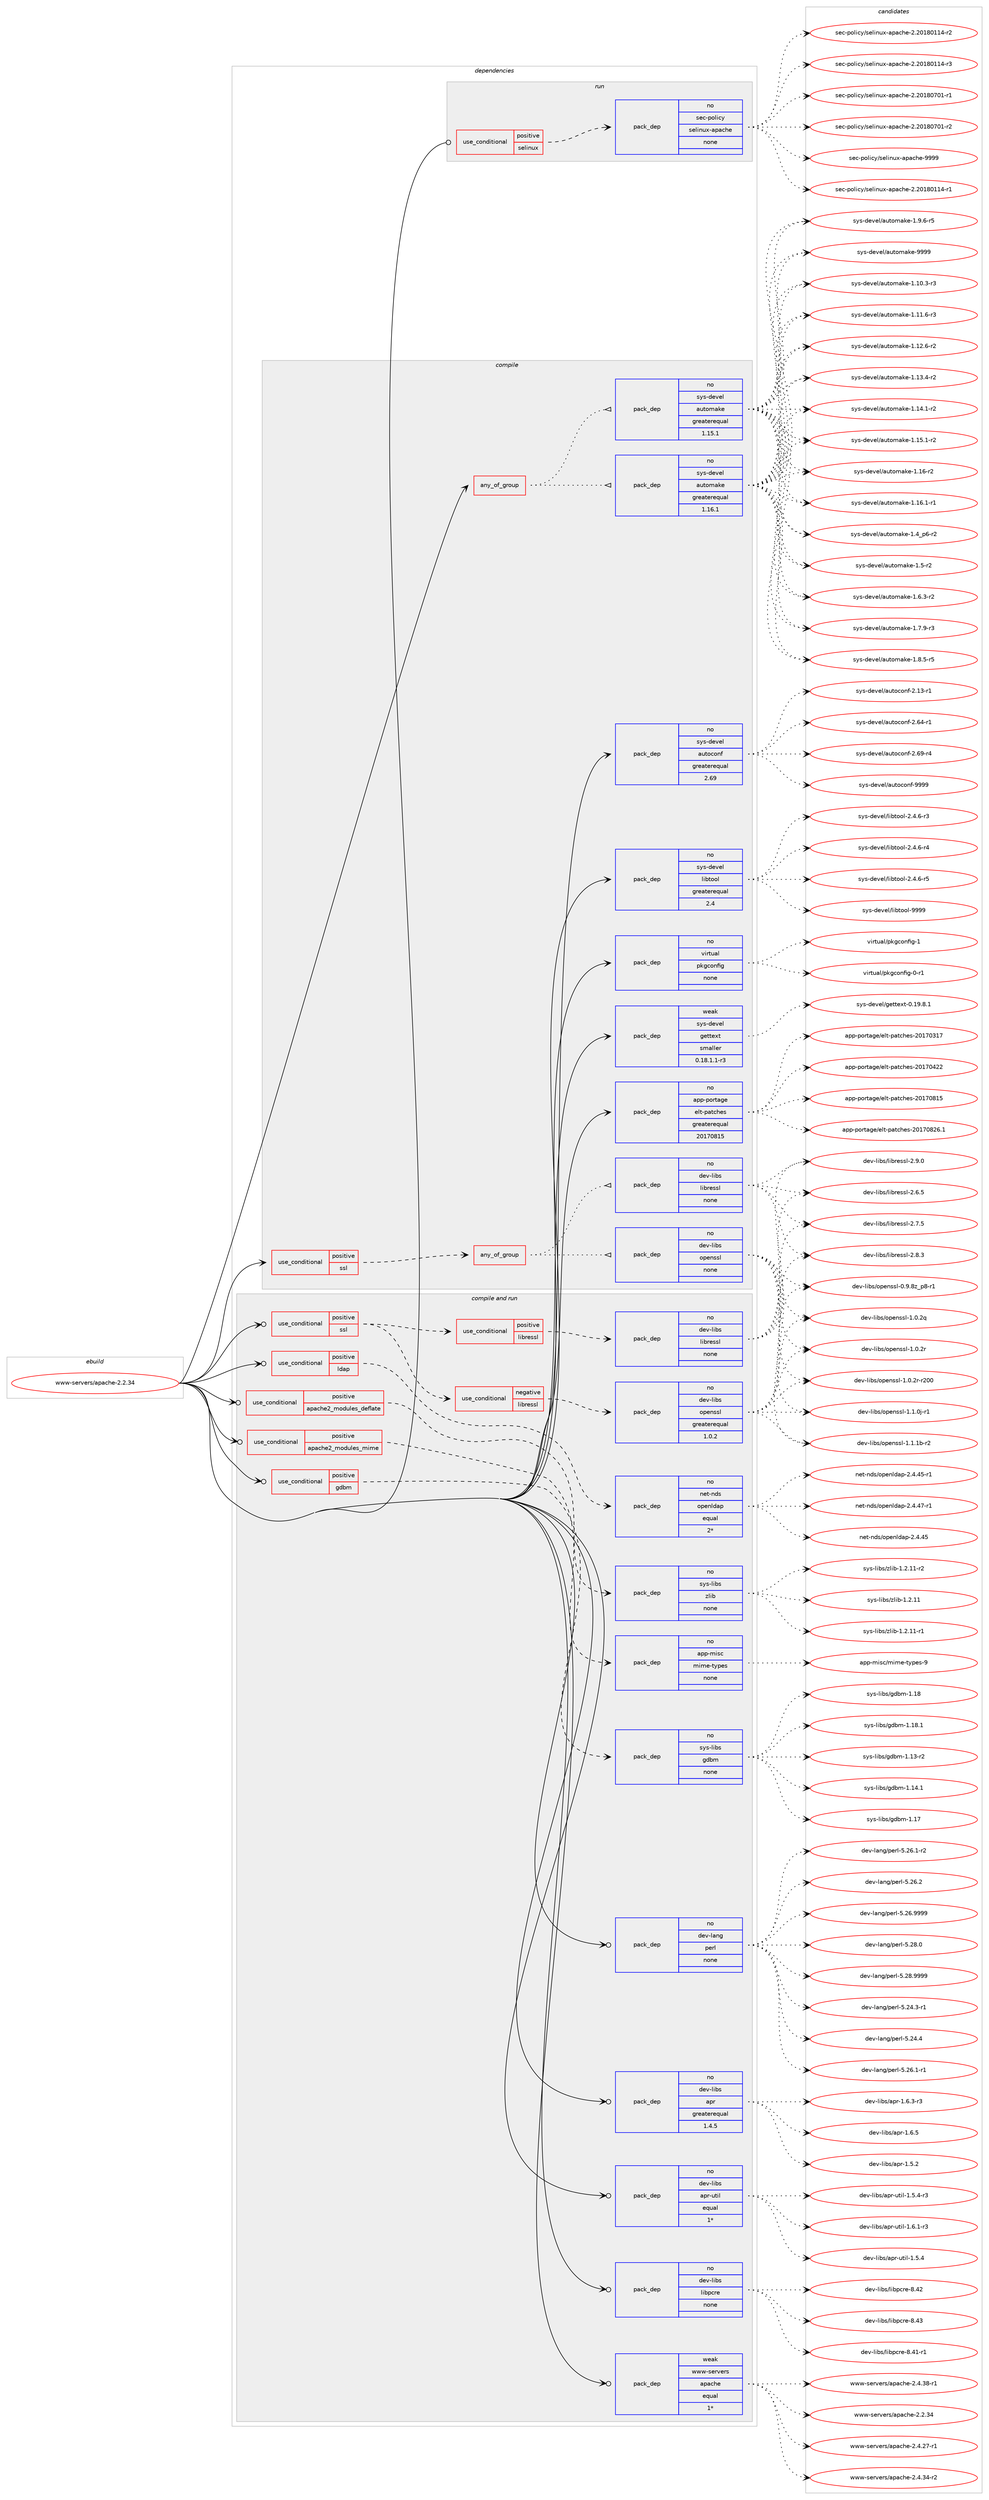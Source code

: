digraph prolog {

# *************
# Graph options
# *************

newrank=true;
concentrate=true;
compound=true;
graph [rankdir=LR,fontname=Helvetica,fontsize=10,ranksep=1.5];#, ranksep=2.5, nodesep=0.2];
edge  [arrowhead=vee];
node  [fontname=Helvetica,fontsize=10];

# **********
# The ebuild
# **********

subgraph cluster_leftcol {
color=gray;
rank=same;
label=<<i>ebuild</i>>;
id [label="www-servers/apache-2.2.34", color=red, width=4, href="../www-servers/apache-2.2.34.svg"];
}

# ****************
# The dependencies
# ****************

subgraph cluster_midcol {
color=gray;
label=<<i>dependencies</i>>;
subgraph cluster_compile {
fillcolor="#eeeeee";
style=filled;
label=<<i>compile</i>>;
subgraph any28285 {
dependency1750942 [label=<<TABLE BORDER="0" CELLBORDER="1" CELLSPACING="0" CELLPADDING="4"><TR><TD CELLPADDING="10">any_of_group</TD></TR></TABLE>>, shape=none, color=red];subgraph pack1257251 {
dependency1750943 [label=<<TABLE BORDER="0" CELLBORDER="1" CELLSPACING="0" CELLPADDING="4" WIDTH="220"><TR><TD ROWSPAN="6" CELLPADDING="30">pack_dep</TD></TR><TR><TD WIDTH="110">no</TD></TR><TR><TD>sys-devel</TD></TR><TR><TD>automake</TD></TR><TR><TD>greaterequal</TD></TR><TR><TD>1.16.1</TD></TR></TABLE>>, shape=none, color=blue];
}
dependency1750942:e -> dependency1750943:w [weight=20,style="dotted",arrowhead="oinv"];
subgraph pack1257252 {
dependency1750944 [label=<<TABLE BORDER="0" CELLBORDER="1" CELLSPACING="0" CELLPADDING="4" WIDTH="220"><TR><TD ROWSPAN="6" CELLPADDING="30">pack_dep</TD></TR><TR><TD WIDTH="110">no</TD></TR><TR><TD>sys-devel</TD></TR><TR><TD>automake</TD></TR><TR><TD>greaterequal</TD></TR><TR><TD>1.15.1</TD></TR></TABLE>>, shape=none, color=blue];
}
dependency1750942:e -> dependency1750944:w [weight=20,style="dotted",arrowhead="oinv"];
}
id:e -> dependency1750942:w [weight=20,style="solid",arrowhead="vee"];
subgraph cond464411 {
dependency1750945 [label=<<TABLE BORDER="0" CELLBORDER="1" CELLSPACING="0" CELLPADDING="4"><TR><TD ROWSPAN="3" CELLPADDING="10">use_conditional</TD></TR><TR><TD>positive</TD></TR><TR><TD>ssl</TD></TR></TABLE>>, shape=none, color=red];
subgraph any28286 {
dependency1750946 [label=<<TABLE BORDER="0" CELLBORDER="1" CELLSPACING="0" CELLPADDING="4"><TR><TD CELLPADDING="10">any_of_group</TD></TR></TABLE>>, shape=none, color=red];subgraph pack1257253 {
dependency1750947 [label=<<TABLE BORDER="0" CELLBORDER="1" CELLSPACING="0" CELLPADDING="4" WIDTH="220"><TR><TD ROWSPAN="6" CELLPADDING="30">pack_dep</TD></TR><TR><TD WIDTH="110">no</TD></TR><TR><TD>dev-libs</TD></TR><TR><TD>openssl</TD></TR><TR><TD>none</TD></TR><TR><TD></TD></TR></TABLE>>, shape=none, color=blue];
}
dependency1750946:e -> dependency1750947:w [weight=20,style="dotted",arrowhead="oinv"];
subgraph pack1257254 {
dependency1750948 [label=<<TABLE BORDER="0" CELLBORDER="1" CELLSPACING="0" CELLPADDING="4" WIDTH="220"><TR><TD ROWSPAN="6" CELLPADDING="30">pack_dep</TD></TR><TR><TD WIDTH="110">no</TD></TR><TR><TD>dev-libs</TD></TR><TR><TD>libressl</TD></TR><TR><TD>none</TD></TR><TR><TD></TD></TR></TABLE>>, shape=none, color=blue];
}
dependency1750946:e -> dependency1750948:w [weight=20,style="dotted",arrowhead="oinv"];
}
dependency1750945:e -> dependency1750946:w [weight=20,style="dashed",arrowhead="vee"];
}
id:e -> dependency1750945:w [weight=20,style="solid",arrowhead="vee"];
subgraph pack1257255 {
dependency1750949 [label=<<TABLE BORDER="0" CELLBORDER="1" CELLSPACING="0" CELLPADDING="4" WIDTH="220"><TR><TD ROWSPAN="6" CELLPADDING="30">pack_dep</TD></TR><TR><TD WIDTH="110">no</TD></TR><TR><TD>app-portage</TD></TR><TR><TD>elt-patches</TD></TR><TR><TD>greaterequal</TD></TR><TR><TD>20170815</TD></TR></TABLE>>, shape=none, color=blue];
}
id:e -> dependency1750949:w [weight=20,style="solid",arrowhead="vee"];
subgraph pack1257256 {
dependency1750950 [label=<<TABLE BORDER="0" CELLBORDER="1" CELLSPACING="0" CELLPADDING="4" WIDTH="220"><TR><TD ROWSPAN="6" CELLPADDING="30">pack_dep</TD></TR><TR><TD WIDTH="110">no</TD></TR><TR><TD>sys-devel</TD></TR><TR><TD>autoconf</TD></TR><TR><TD>greaterequal</TD></TR><TR><TD>2.69</TD></TR></TABLE>>, shape=none, color=blue];
}
id:e -> dependency1750950:w [weight=20,style="solid",arrowhead="vee"];
subgraph pack1257257 {
dependency1750951 [label=<<TABLE BORDER="0" CELLBORDER="1" CELLSPACING="0" CELLPADDING="4" WIDTH="220"><TR><TD ROWSPAN="6" CELLPADDING="30">pack_dep</TD></TR><TR><TD WIDTH="110">no</TD></TR><TR><TD>sys-devel</TD></TR><TR><TD>libtool</TD></TR><TR><TD>greaterequal</TD></TR><TR><TD>2.4</TD></TR></TABLE>>, shape=none, color=blue];
}
id:e -> dependency1750951:w [weight=20,style="solid",arrowhead="vee"];
subgraph pack1257258 {
dependency1750952 [label=<<TABLE BORDER="0" CELLBORDER="1" CELLSPACING="0" CELLPADDING="4" WIDTH="220"><TR><TD ROWSPAN="6" CELLPADDING="30">pack_dep</TD></TR><TR><TD WIDTH="110">no</TD></TR><TR><TD>virtual</TD></TR><TR><TD>pkgconfig</TD></TR><TR><TD>none</TD></TR><TR><TD></TD></TR></TABLE>>, shape=none, color=blue];
}
id:e -> dependency1750952:w [weight=20,style="solid",arrowhead="vee"];
subgraph pack1257259 {
dependency1750953 [label=<<TABLE BORDER="0" CELLBORDER="1" CELLSPACING="0" CELLPADDING="4" WIDTH="220"><TR><TD ROWSPAN="6" CELLPADDING="30">pack_dep</TD></TR><TR><TD WIDTH="110">weak</TD></TR><TR><TD>sys-devel</TD></TR><TR><TD>gettext</TD></TR><TR><TD>smaller</TD></TR><TR><TD>0.18.1.1-r3</TD></TR></TABLE>>, shape=none, color=blue];
}
id:e -> dependency1750953:w [weight=20,style="solid",arrowhead="vee"];
}
subgraph cluster_compileandrun {
fillcolor="#eeeeee";
style=filled;
label=<<i>compile and run</i>>;
subgraph cond464412 {
dependency1750954 [label=<<TABLE BORDER="0" CELLBORDER="1" CELLSPACING="0" CELLPADDING="4"><TR><TD ROWSPAN="3" CELLPADDING="10">use_conditional</TD></TR><TR><TD>positive</TD></TR><TR><TD>apache2_modules_deflate</TD></TR></TABLE>>, shape=none, color=red];
subgraph pack1257260 {
dependency1750955 [label=<<TABLE BORDER="0" CELLBORDER="1" CELLSPACING="0" CELLPADDING="4" WIDTH="220"><TR><TD ROWSPAN="6" CELLPADDING="30">pack_dep</TD></TR><TR><TD WIDTH="110">no</TD></TR><TR><TD>sys-libs</TD></TR><TR><TD>zlib</TD></TR><TR><TD>none</TD></TR><TR><TD></TD></TR></TABLE>>, shape=none, color=blue];
}
dependency1750954:e -> dependency1750955:w [weight=20,style="dashed",arrowhead="vee"];
}
id:e -> dependency1750954:w [weight=20,style="solid",arrowhead="odotvee"];
subgraph cond464413 {
dependency1750956 [label=<<TABLE BORDER="0" CELLBORDER="1" CELLSPACING="0" CELLPADDING="4"><TR><TD ROWSPAN="3" CELLPADDING="10">use_conditional</TD></TR><TR><TD>positive</TD></TR><TR><TD>apache2_modules_mime</TD></TR></TABLE>>, shape=none, color=red];
subgraph pack1257261 {
dependency1750957 [label=<<TABLE BORDER="0" CELLBORDER="1" CELLSPACING="0" CELLPADDING="4" WIDTH="220"><TR><TD ROWSPAN="6" CELLPADDING="30">pack_dep</TD></TR><TR><TD WIDTH="110">no</TD></TR><TR><TD>app-misc</TD></TR><TR><TD>mime-types</TD></TR><TR><TD>none</TD></TR><TR><TD></TD></TR></TABLE>>, shape=none, color=blue];
}
dependency1750956:e -> dependency1750957:w [weight=20,style="dashed",arrowhead="vee"];
}
id:e -> dependency1750956:w [weight=20,style="solid",arrowhead="odotvee"];
subgraph cond464414 {
dependency1750958 [label=<<TABLE BORDER="0" CELLBORDER="1" CELLSPACING="0" CELLPADDING="4"><TR><TD ROWSPAN="3" CELLPADDING="10">use_conditional</TD></TR><TR><TD>positive</TD></TR><TR><TD>gdbm</TD></TR></TABLE>>, shape=none, color=red];
subgraph pack1257262 {
dependency1750959 [label=<<TABLE BORDER="0" CELLBORDER="1" CELLSPACING="0" CELLPADDING="4" WIDTH="220"><TR><TD ROWSPAN="6" CELLPADDING="30">pack_dep</TD></TR><TR><TD WIDTH="110">no</TD></TR><TR><TD>sys-libs</TD></TR><TR><TD>gdbm</TD></TR><TR><TD>none</TD></TR><TR><TD></TD></TR></TABLE>>, shape=none, color=blue];
}
dependency1750958:e -> dependency1750959:w [weight=20,style="dashed",arrowhead="vee"];
}
id:e -> dependency1750958:w [weight=20,style="solid",arrowhead="odotvee"];
subgraph cond464415 {
dependency1750960 [label=<<TABLE BORDER="0" CELLBORDER="1" CELLSPACING="0" CELLPADDING="4"><TR><TD ROWSPAN="3" CELLPADDING="10">use_conditional</TD></TR><TR><TD>positive</TD></TR><TR><TD>ldap</TD></TR></TABLE>>, shape=none, color=red];
subgraph pack1257263 {
dependency1750961 [label=<<TABLE BORDER="0" CELLBORDER="1" CELLSPACING="0" CELLPADDING="4" WIDTH="220"><TR><TD ROWSPAN="6" CELLPADDING="30">pack_dep</TD></TR><TR><TD WIDTH="110">no</TD></TR><TR><TD>net-nds</TD></TR><TR><TD>openldap</TD></TR><TR><TD>equal</TD></TR><TR><TD>2*</TD></TR></TABLE>>, shape=none, color=blue];
}
dependency1750960:e -> dependency1750961:w [weight=20,style="dashed",arrowhead="vee"];
}
id:e -> dependency1750960:w [weight=20,style="solid",arrowhead="odotvee"];
subgraph cond464416 {
dependency1750962 [label=<<TABLE BORDER="0" CELLBORDER="1" CELLSPACING="0" CELLPADDING="4"><TR><TD ROWSPAN="3" CELLPADDING="10">use_conditional</TD></TR><TR><TD>positive</TD></TR><TR><TD>ssl</TD></TR></TABLE>>, shape=none, color=red];
subgraph cond464417 {
dependency1750963 [label=<<TABLE BORDER="0" CELLBORDER="1" CELLSPACING="0" CELLPADDING="4"><TR><TD ROWSPAN="3" CELLPADDING="10">use_conditional</TD></TR><TR><TD>negative</TD></TR><TR><TD>libressl</TD></TR></TABLE>>, shape=none, color=red];
subgraph pack1257264 {
dependency1750964 [label=<<TABLE BORDER="0" CELLBORDER="1" CELLSPACING="0" CELLPADDING="4" WIDTH="220"><TR><TD ROWSPAN="6" CELLPADDING="30">pack_dep</TD></TR><TR><TD WIDTH="110">no</TD></TR><TR><TD>dev-libs</TD></TR><TR><TD>openssl</TD></TR><TR><TD>greaterequal</TD></TR><TR><TD>1.0.2</TD></TR></TABLE>>, shape=none, color=blue];
}
dependency1750963:e -> dependency1750964:w [weight=20,style="dashed",arrowhead="vee"];
}
dependency1750962:e -> dependency1750963:w [weight=20,style="dashed",arrowhead="vee"];
subgraph cond464418 {
dependency1750965 [label=<<TABLE BORDER="0" CELLBORDER="1" CELLSPACING="0" CELLPADDING="4"><TR><TD ROWSPAN="3" CELLPADDING="10">use_conditional</TD></TR><TR><TD>positive</TD></TR><TR><TD>libressl</TD></TR></TABLE>>, shape=none, color=red];
subgraph pack1257265 {
dependency1750966 [label=<<TABLE BORDER="0" CELLBORDER="1" CELLSPACING="0" CELLPADDING="4" WIDTH="220"><TR><TD ROWSPAN="6" CELLPADDING="30">pack_dep</TD></TR><TR><TD WIDTH="110">no</TD></TR><TR><TD>dev-libs</TD></TR><TR><TD>libressl</TD></TR><TR><TD>none</TD></TR><TR><TD></TD></TR></TABLE>>, shape=none, color=blue];
}
dependency1750965:e -> dependency1750966:w [weight=20,style="dashed",arrowhead="vee"];
}
dependency1750962:e -> dependency1750965:w [weight=20,style="dashed",arrowhead="vee"];
}
id:e -> dependency1750962:w [weight=20,style="solid",arrowhead="odotvee"];
subgraph pack1257266 {
dependency1750967 [label=<<TABLE BORDER="0" CELLBORDER="1" CELLSPACING="0" CELLPADDING="4" WIDTH="220"><TR><TD ROWSPAN="6" CELLPADDING="30">pack_dep</TD></TR><TR><TD WIDTH="110">no</TD></TR><TR><TD>dev-lang</TD></TR><TR><TD>perl</TD></TR><TR><TD>none</TD></TR><TR><TD></TD></TR></TABLE>>, shape=none, color=blue];
}
id:e -> dependency1750967:w [weight=20,style="solid",arrowhead="odotvee"];
subgraph pack1257267 {
dependency1750968 [label=<<TABLE BORDER="0" CELLBORDER="1" CELLSPACING="0" CELLPADDING="4" WIDTH="220"><TR><TD ROWSPAN="6" CELLPADDING="30">pack_dep</TD></TR><TR><TD WIDTH="110">no</TD></TR><TR><TD>dev-libs</TD></TR><TR><TD>apr</TD></TR><TR><TD>greaterequal</TD></TR><TR><TD>1.4.5</TD></TR></TABLE>>, shape=none, color=blue];
}
id:e -> dependency1750968:w [weight=20,style="solid",arrowhead="odotvee"];
subgraph pack1257268 {
dependency1750969 [label=<<TABLE BORDER="0" CELLBORDER="1" CELLSPACING="0" CELLPADDING="4" WIDTH="220"><TR><TD ROWSPAN="6" CELLPADDING="30">pack_dep</TD></TR><TR><TD WIDTH="110">no</TD></TR><TR><TD>dev-libs</TD></TR><TR><TD>apr-util</TD></TR><TR><TD>equal</TD></TR><TR><TD>1*</TD></TR></TABLE>>, shape=none, color=blue];
}
id:e -> dependency1750969:w [weight=20,style="solid",arrowhead="odotvee"];
subgraph pack1257269 {
dependency1750970 [label=<<TABLE BORDER="0" CELLBORDER="1" CELLSPACING="0" CELLPADDING="4" WIDTH="220"><TR><TD ROWSPAN="6" CELLPADDING="30">pack_dep</TD></TR><TR><TD WIDTH="110">no</TD></TR><TR><TD>dev-libs</TD></TR><TR><TD>libpcre</TD></TR><TR><TD>none</TD></TR><TR><TD></TD></TR></TABLE>>, shape=none, color=blue];
}
id:e -> dependency1750970:w [weight=20,style="solid",arrowhead="odotvee"];
subgraph pack1257270 {
dependency1750971 [label=<<TABLE BORDER="0" CELLBORDER="1" CELLSPACING="0" CELLPADDING="4" WIDTH="220"><TR><TD ROWSPAN="6" CELLPADDING="30">pack_dep</TD></TR><TR><TD WIDTH="110">weak</TD></TR><TR><TD>www-servers</TD></TR><TR><TD>apache</TD></TR><TR><TD>equal</TD></TR><TR><TD>1*</TD></TR></TABLE>>, shape=none, color=blue];
}
id:e -> dependency1750971:w [weight=20,style="solid",arrowhead="odotvee"];
}
subgraph cluster_run {
fillcolor="#eeeeee";
style=filled;
label=<<i>run</i>>;
subgraph cond464419 {
dependency1750972 [label=<<TABLE BORDER="0" CELLBORDER="1" CELLSPACING="0" CELLPADDING="4"><TR><TD ROWSPAN="3" CELLPADDING="10">use_conditional</TD></TR><TR><TD>positive</TD></TR><TR><TD>selinux</TD></TR></TABLE>>, shape=none, color=red];
subgraph pack1257271 {
dependency1750973 [label=<<TABLE BORDER="0" CELLBORDER="1" CELLSPACING="0" CELLPADDING="4" WIDTH="220"><TR><TD ROWSPAN="6" CELLPADDING="30">pack_dep</TD></TR><TR><TD WIDTH="110">no</TD></TR><TR><TD>sec-policy</TD></TR><TR><TD>selinux-apache</TD></TR><TR><TD>none</TD></TR><TR><TD></TD></TR></TABLE>>, shape=none, color=blue];
}
dependency1750972:e -> dependency1750973:w [weight=20,style="dashed",arrowhead="vee"];
}
id:e -> dependency1750972:w [weight=20,style="solid",arrowhead="odot"];
}
}

# **************
# The candidates
# **************

subgraph cluster_choices {
rank=same;
color=gray;
label=<<i>candidates</i>>;

subgraph choice1257251 {
color=black;
nodesep=1;
choice11512111545100101118101108479711711611110997107101454946494846514511451 [label="sys-devel/automake-1.10.3-r3", color=red, width=4,href="../sys-devel/automake-1.10.3-r3.svg"];
choice11512111545100101118101108479711711611110997107101454946494946544511451 [label="sys-devel/automake-1.11.6-r3", color=red, width=4,href="../sys-devel/automake-1.11.6-r3.svg"];
choice11512111545100101118101108479711711611110997107101454946495046544511450 [label="sys-devel/automake-1.12.6-r2", color=red, width=4,href="../sys-devel/automake-1.12.6-r2.svg"];
choice11512111545100101118101108479711711611110997107101454946495146524511450 [label="sys-devel/automake-1.13.4-r2", color=red, width=4,href="../sys-devel/automake-1.13.4-r2.svg"];
choice11512111545100101118101108479711711611110997107101454946495246494511450 [label="sys-devel/automake-1.14.1-r2", color=red, width=4,href="../sys-devel/automake-1.14.1-r2.svg"];
choice11512111545100101118101108479711711611110997107101454946495346494511450 [label="sys-devel/automake-1.15.1-r2", color=red, width=4,href="../sys-devel/automake-1.15.1-r2.svg"];
choice1151211154510010111810110847971171161111099710710145494649544511450 [label="sys-devel/automake-1.16-r2", color=red, width=4,href="../sys-devel/automake-1.16-r2.svg"];
choice11512111545100101118101108479711711611110997107101454946495446494511449 [label="sys-devel/automake-1.16.1-r1", color=red, width=4,href="../sys-devel/automake-1.16.1-r1.svg"];
choice115121115451001011181011084797117116111109971071014549465295112544511450 [label="sys-devel/automake-1.4_p6-r2", color=red, width=4,href="../sys-devel/automake-1.4_p6-r2.svg"];
choice11512111545100101118101108479711711611110997107101454946534511450 [label="sys-devel/automake-1.5-r2", color=red, width=4,href="../sys-devel/automake-1.5-r2.svg"];
choice115121115451001011181011084797117116111109971071014549465446514511450 [label="sys-devel/automake-1.6.3-r2", color=red, width=4,href="../sys-devel/automake-1.6.3-r2.svg"];
choice115121115451001011181011084797117116111109971071014549465546574511451 [label="sys-devel/automake-1.7.9-r3", color=red, width=4,href="../sys-devel/automake-1.7.9-r3.svg"];
choice115121115451001011181011084797117116111109971071014549465646534511453 [label="sys-devel/automake-1.8.5-r5", color=red, width=4,href="../sys-devel/automake-1.8.5-r5.svg"];
choice115121115451001011181011084797117116111109971071014549465746544511453 [label="sys-devel/automake-1.9.6-r5", color=red, width=4,href="../sys-devel/automake-1.9.6-r5.svg"];
choice115121115451001011181011084797117116111109971071014557575757 [label="sys-devel/automake-9999", color=red, width=4,href="../sys-devel/automake-9999.svg"];
dependency1750943:e -> choice11512111545100101118101108479711711611110997107101454946494846514511451:w [style=dotted,weight="100"];
dependency1750943:e -> choice11512111545100101118101108479711711611110997107101454946494946544511451:w [style=dotted,weight="100"];
dependency1750943:e -> choice11512111545100101118101108479711711611110997107101454946495046544511450:w [style=dotted,weight="100"];
dependency1750943:e -> choice11512111545100101118101108479711711611110997107101454946495146524511450:w [style=dotted,weight="100"];
dependency1750943:e -> choice11512111545100101118101108479711711611110997107101454946495246494511450:w [style=dotted,weight="100"];
dependency1750943:e -> choice11512111545100101118101108479711711611110997107101454946495346494511450:w [style=dotted,weight="100"];
dependency1750943:e -> choice1151211154510010111810110847971171161111099710710145494649544511450:w [style=dotted,weight="100"];
dependency1750943:e -> choice11512111545100101118101108479711711611110997107101454946495446494511449:w [style=dotted,weight="100"];
dependency1750943:e -> choice115121115451001011181011084797117116111109971071014549465295112544511450:w [style=dotted,weight="100"];
dependency1750943:e -> choice11512111545100101118101108479711711611110997107101454946534511450:w [style=dotted,weight="100"];
dependency1750943:e -> choice115121115451001011181011084797117116111109971071014549465446514511450:w [style=dotted,weight="100"];
dependency1750943:e -> choice115121115451001011181011084797117116111109971071014549465546574511451:w [style=dotted,weight="100"];
dependency1750943:e -> choice115121115451001011181011084797117116111109971071014549465646534511453:w [style=dotted,weight="100"];
dependency1750943:e -> choice115121115451001011181011084797117116111109971071014549465746544511453:w [style=dotted,weight="100"];
dependency1750943:e -> choice115121115451001011181011084797117116111109971071014557575757:w [style=dotted,weight="100"];
}
subgraph choice1257252 {
color=black;
nodesep=1;
choice11512111545100101118101108479711711611110997107101454946494846514511451 [label="sys-devel/automake-1.10.3-r3", color=red, width=4,href="../sys-devel/automake-1.10.3-r3.svg"];
choice11512111545100101118101108479711711611110997107101454946494946544511451 [label="sys-devel/automake-1.11.6-r3", color=red, width=4,href="../sys-devel/automake-1.11.6-r3.svg"];
choice11512111545100101118101108479711711611110997107101454946495046544511450 [label="sys-devel/automake-1.12.6-r2", color=red, width=4,href="../sys-devel/automake-1.12.6-r2.svg"];
choice11512111545100101118101108479711711611110997107101454946495146524511450 [label="sys-devel/automake-1.13.4-r2", color=red, width=4,href="../sys-devel/automake-1.13.4-r2.svg"];
choice11512111545100101118101108479711711611110997107101454946495246494511450 [label="sys-devel/automake-1.14.1-r2", color=red, width=4,href="../sys-devel/automake-1.14.1-r2.svg"];
choice11512111545100101118101108479711711611110997107101454946495346494511450 [label="sys-devel/automake-1.15.1-r2", color=red, width=4,href="../sys-devel/automake-1.15.1-r2.svg"];
choice1151211154510010111810110847971171161111099710710145494649544511450 [label="sys-devel/automake-1.16-r2", color=red, width=4,href="../sys-devel/automake-1.16-r2.svg"];
choice11512111545100101118101108479711711611110997107101454946495446494511449 [label="sys-devel/automake-1.16.1-r1", color=red, width=4,href="../sys-devel/automake-1.16.1-r1.svg"];
choice115121115451001011181011084797117116111109971071014549465295112544511450 [label="sys-devel/automake-1.4_p6-r2", color=red, width=4,href="../sys-devel/automake-1.4_p6-r2.svg"];
choice11512111545100101118101108479711711611110997107101454946534511450 [label="sys-devel/automake-1.5-r2", color=red, width=4,href="../sys-devel/automake-1.5-r2.svg"];
choice115121115451001011181011084797117116111109971071014549465446514511450 [label="sys-devel/automake-1.6.3-r2", color=red, width=4,href="../sys-devel/automake-1.6.3-r2.svg"];
choice115121115451001011181011084797117116111109971071014549465546574511451 [label="sys-devel/automake-1.7.9-r3", color=red, width=4,href="../sys-devel/automake-1.7.9-r3.svg"];
choice115121115451001011181011084797117116111109971071014549465646534511453 [label="sys-devel/automake-1.8.5-r5", color=red, width=4,href="../sys-devel/automake-1.8.5-r5.svg"];
choice115121115451001011181011084797117116111109971071014549465746544511453 [label="sys-devel/automake-1.9.6-r5", color=red, width=4,href="../sys-devel/automake-1.9.6-r5.svg"];
choice115121115451001011181011084797117116111109971071014557575757 [label="sys-devel/automake-9999", color=red, width=4,href="../sys-devel/automake-9999.svg"];
dependency1750944:e -> choice11512111545100101118101108479711711611110997107101454946494846514511451:w [style=dotted,weight="100"];
dependency1750944:e -> choice11512111545100101118101108479711711611110997107101454946494946544511451:w [style=dotted,weight="100"];
dependency1750944:e -> choice11512111545100101118101108479711711611110997107101454946495046544511450:w [style=dotted,weight="100"];
dependency1750944:e -> choice11512111545100101118101108479711711611110997107101454946495146524511450:w [style=dotted,weight="100"];
dependency1750944:e -> choice11512111545100101118101108479711711611110997107101454946495246494511450:w [style=dotted,weight="100"];
dependency1750944:e -> choice11512111545100101118101108479711711611110997107101454946495346494511450:w [style=dotted,weight="100"];
dependency1750944:e -> choice1151211154510010111810110847971171161111099710710145494649544511450:w [style=dotted,weight="100"];
dependency1750944:e -> choice11512111545100101118101108479711711611110997107101454946495446494511449:w [style=dotted,weight="100"];
dependency1750944:e -> choice115121115451001011181011084797117116111109971071014549465295112544511450:w [style=dotted,weight="100"];
dependency1750944:e -> choice11512111545100101118101108479711711611110997107101454946534511450:w [style=dotted,weight="100"];
dependency1750944:e -> choice115121115451001011181011084797117116111109971071014549465446514511450:w [style=dotted,weight="100"];
dependency1750944:e -> choice115121115451001011181011084797117116111109971071014549465546574511451:w [style=dotted,weight="100"];
dependency1750944:e -> choice115121115451001011181011084797117116111109971071014549465646534511453:w [style=dotted,weight="100"];
dependency1750944:e -> choice115121115451001011181011084797117116111109971071014549465746544511453:w [style=dotted,weight="100"];
dependency1750944:e -> choice115121115451001011181011084797117116111109971071014557575757:w [style=dotted,weight="100"];
}
subgraph choice1257253 {
color=black;
nodesep=1;
choice10010111845108105981154711111210111011511510845484657465612295112564511449 [label="dev-libs/openssl-0.9.8z_p8-r1", color=red, width=4,href="../dev-libs/openssl-0.9.8z_p8-r1.svg"];
choice100101118451081059811547111112101110115115108454946484650113 [label="dev-libs/openssl-1.0.2q", color=red, width=4,href="../dev-libs/openssl-1.0.2q.svg"];
choice100101118451081059811547111112101110115115108454946484650114 [label="dev-libs/openssl-1.0.2r", color=red, width=4,href="../dev-libs/openssl-1.0.2r.svg"];
choice10010111845108105981154711111210111011511510845494648465011445114504848 [label="dev-libs/openssl-1.0.2r-r200", color=red, width=4,href="../dev-libs/openssl-1.0.2r-r200.svg"];
choice1001011184510810598115471111121011101151151084549464946481064511449 [label="dev-libs/openssl-1.1.0j-r1", color=red, width=4,href="../dev-libs/openssl-1.1.0j-r1.svg"];
choice100101118451081059811547111112101110115115108454946494649984511450 [label="dev-libs/openssl-1.1.1b-r2", color=red, width=4,href="../dev-libs/openssl-1.1.1b-r2.svg"];
dependency1750947:e -> choice10010111845108105981154711111210111011511510845484657465612295112564511449:w [style=dotted,weight="100"];
dependency1750947:e -> choice100101118451081059811547111112101110115115108454946484650113:w [style=dotted,weight="100"];
dependency1750947:e -> choice100101118451081059811547111112101110115115108454946484650114:w [style=dotted,weight="100"];
dependency1750947:e -> choice10010111845108105981154711111210111011511510845494648465011445114504848:w [style=dotted,weight="100"];
dependency1750947:e -> choice1001011184510810598115471111121011101151151084549464946481064511449:w [style=dotted,weight="100"];
dependency1750947:e -> choice100101118451081059811547111112101110115115108454946494649984511450:w [style=dotted,weight="100"];
}
subgraph choice1257254 {
color=black;
nodesep=1;
choice10010111845108105981154710810598114101115115108455046544653 [label="dev-libs/libressl-2.6.5", color=red, width=4,href="../dev-libs/libressl-2.6.5.svg"];
choice10010111845108105981154710810598114101115115108455046554653 [label="dev-libs/libressl-2.7.5", color=red, width=4,href="../dev-libs/libressl-2.7.5.svg"];
choice10010111845108105981154710810598114101115115108455046564651 [label="dev-libs/libressl-2.8.3", color=red, width=4,href="../dev-libs/libressl-2.8.3.svg"];
choice10010111845108105981154710810598114101115115108455046574648 [label="dev-libs/libressl-2.9.0", color=red, width=4,href="../dev-libs/libressl-2.9.0.svg"];
dependency1750948:e -> choice10010111845108105981154710810598114101115115108455046544653:w [style=dotted,weight="100"];
dependency1750948:e -> choice10010111845108105981154710810598114101115115108455046554653:w [style=dotted,weight="100"];
dependency1750948:e -> choice10010111845108105981154710810598114101115115108455046564651:w [style=dotted,weight="100"];
dependency1750948:e -> choice10010111845108105981154710810598114101115115108455046574648:w [style=dotted,weight="100"];
}
subgraph choice1257255 {
color=black;
nodesep=1;
choice97112112451121111141169710310147101108116451129711699104101115455048495548514955 [label="app-portage/elt-patches-20170317", color=red, width=4,href="../app-portage/elt-patches-20170317.svg"];
choice97112112451121111141169710310147101108116451129711699104101115455048495548525050 [label="app-portage/elt-patches-20170422", color=red, width=4,href="../app-portage/elt-patches-20170422.svg"];
choice97112112451121111141169710310147101108116451129711699104101115455048495548564953 [label="app-portage/elt-patches-20170815", color=red, width=4,href="../app-portage/elt-patches-20170815.svg"];
choice971121124511211111411697103101471011081164511297116991041011154550484955485650544649 [label="app-portage/elt-patches-20170826.1", color=red, width=4,href="../app-portage/elt-patches-20170826.1.svg"];
dependency1750949:e -> choice97112112451121111141169710310147101108116451129711699104101115455048495548514955:w [style=dotted,weight="100"];
dependency1750949:e -> choice97112112451121111141169710310147101108116451129711699104101115455048495548525050:w [style=dotted,weight="100"];
dependency1750949:e -> choice97112112451121111141169710310147101108116451129711699104101115455048495548564953:w [style=dotted,weight="100"];
dependency1750949:e -> choice971121124511211111411697103101471011081164511297116991041011154550484955485650544649:w [style=dotted,weight="100"];
}
subgraph choice1257256 {
color=black;
nodesep=1;
choice1151211154510010111810110847971171161119911111010245504649514511449 [label="sys-devel/autoconf-2.13-r1", color=red, width=4,href="../sys-devel/autoconf-2.13-r1.svg"];
choice1151211154510010111810110847971171161119911111010245504654524511449 [label="sys-devel/autoconf-2.64-r1", color=red, width=4,href="../sys-devel/autoconf-2.64-r1.svg"];
choice1151211154510010111810110847971171161119911111010245504654574511452 [label="sys-devel/autoconf-2.69-r4", color=red, width=4,href="../sys-devel/autoconf-2.69-r4.svg"];
choice115121115451001011181011084797117116111991111101024557575757 [label="sys-devel/autoconf-9999", color=red, width=4,href="../sys-devel/autoconf-9999.svg"];
dependency1750950:e -> choice1151211154510010111810110847971171161119911111010245504649514511449:w [style=dotted,weight="100"];
dependency1750950:e -> choice1151211154510010111810110847971171161119911111010245504654524511449:w [style=dotted,weight="100"];
dependency1750950:e -> choice1151211154510010111810110847971171161119911111010245504654574511452:w [style=dotted,weight="100"];
dependency1750950:e -> choice115121115451001011181011084797117116111991111101024557575757:w [style=dotted,weight="100"];
}
subgraph choice1257257 {
color=black;
nodesep=1;
choice1151211154510010111810110847108105981161111111084550465246544511451 [label="sys-devel/libtool-2.4.6-r3", color=red, width=4,href="../sys-devel/libtool-2.4.6-r3.svg"];
choice1151211154510010111810110847108105981161111111084550465246544511452 [label="sys-devel/libtool-2.4.6-r4", color=red, width=4,href="../sys-devel/libtool-2.4.6-r4.svg"];
choice1151211154510010111810110847108105981161111111084550465246544511453 [label="sys-devel/libtool-2.4.6-r5", color=red, width=4,href="../sys-devel/libtool-2.4.6-r5.svg"];
choice1151211154510010111810110847108105981161111111084557575757 [label="sys-devel/libtool-9999", color=red, width=4,href="../sys-devel/libtool-9999.svg"];
dependency1750951:e -> choice1151211154510010111810110847108105981161111111084550465246544511451:w [style=dotted,weight="100"];
dependency1750951:e -> choice1151211154510010111810110847108105981161111111084550465246544511452:w [style=dotted,weight="100"];
dependency1750951:e -> choice1151211154510010111810110847108105981161111111084550465246544511453:w [style=dotted,weight="100"];
dependency1750951:e -> choice1151211154510010111810110847108105981161111111084557575757:w [style=dotted,weight="100"];
}
subgraph choice1257258 {
color=black;
nodesep=1;
choice11810511411611797108471121071039911111010210510345484511449 [label="virtual/pkgconfig-0-r1", color=red, width=4,href="../virtual/pkgconfig-0-r1.svg"];
choice1181051141161179710847112107103991111101021051034549 [label="virtual/pkgconfig-1", color=red, width=4,href="../virtual/pkgconfig-1.svg"];
dependency1750952:e -> choice11810511411611797108471121071039911111010210510345484511449:w [style=dotted,weight="100"];
dependency1750952:e -> choice1181051141161179710847112107103991111101021051034549:w [style=dotted,weight="100"];
}
subgraph choice1257259 {
color=black;
nodesep=1;
choice1151211154510010111810110847103101116116101120116454846495746564649 [label="sys-devel/gettext-0.19.8.1", color=red, width=4,href="../sys-devel/gettext-0.19.8.1.svg"];
dependency1750953:e -> choice1151211154510010111810110847103101116116101120116454846495746564649:w [style=dotted,weight="100"];
}
subgraph choice1257260 {
color=black;
nodesep=1;
choice1151211154510810598115471221081059845494650464949 [label="sys-libs/zlib-1.2.11", color=red, width=4,href="../sys-libs/zlib-1.2.11.svg"];
choice11512111545108105981154712210810598454946504649494511449 [label="sys-libs/zlib-1.2.11-r1", color=red, width=4,href="../sys-libs/zlib-1.2.11-r1.svg"];
choice11512111545108105981154712210810598454946504649494511450 [label="sys-libs/zlib-1.2.11-r2", color=red, width=4,href="../sys-libs/zlib-1.2.11-r2.svg"];
dependency1750955:e -> choice1151211154510810598115471221081059845494650464949:w [style=dotted,weight="100"];
dependency1750955:e -> choice11512111545108105981154712210810598454946504649494511449:w [style=dotted,weight="100"];
dependency1750955:e -> choice11512111545108105981154712210810598454946504649494511450:w [style=dotted,weight="100"];
}
subgraph choice1257261 {
color=black;
nodesep=1;
choice97112112451091051159947109105109101451161211121011154557 [label="app-misc/mime-types-9", color=red, width=4,href="../app-misc/mime-types-9.svg"];
dependency1750957:e -> choice97112112451091051159947109105109101451161211121011154557:w [style=dotted,weight="100"];
}
subgraph choice1257262 {
color=black;
nodesep=1;
choice1151211154510810598115471031009810945494649514511450 [label="sys-libs/gdbm-1.13-r2", color=red, width=4,href="../sys-libs/gdbm-1.13-r2.svg"];
choice1151211154510810598115471031009810945494649524649 [label="sys-libs/gdbm-1.14.1", color=red, width=4,href="../sys-libs/gdbm-1.14.1.svg"];
choice115121115451081059811547103100981094549464955 [label="sys-libs/gdbm-1.17", color=red, width=4,href="../sys-libs/gdbm-1.17.svg"];
choice115121115451081059811547103100981094549464956 [label="sys-libs/gdbm-1.18", color=red, width=4,href="../sys-libs/gdbm-1.18.svg"];
choice1151211154510810598115471031009810945494649564649 [label="sys-libs/gdbm-1.18.1", color=red, width=4,href="../sys-libs/gdbm-1.18.1.svg"];
dependency1750959:e -> choice1151211154510810598115471031009810945494649514511450:w [style=dotted,weight="100"];
dependency1750959:e -> choice1151211154510810598115471031009810945494649524649:w [style=dotted,weight="100"];
dependency1750959:e -> choice115121115451081059811547103100981094549464955:w [style=dotted,weight="100"];
dependency1750959:e -> choice115121115451081059811547103100981094549464956:w [style=dotted,weight="100"];
dependency1750959:e -> choice1151211154510810598115471031009810945494649564649:w [style=dotted,weight="100"];
}
subgraph choice1257263 {
color=black;
nodesep=1;
choice11010111645110100115471111121011101081009711245504652465253 [label="net-nds/openldap-2.4.45", color=red, width=4,href="../net-nds/openldap-2.4.45.svg"];
choice110101116451101001154711111210111010810097112455046524652534511449 [label="net-nds/openldap-2.4.45-r1", color=red, width=4,href="../net-nds/openldap-2.4.45-r1.svg"];
choice110101116451101001154711111210111010810097112455046524652554511449 [label="net-nds/openldap-2.4.47-r1", color=red, width=4,href="../net-nds/openldap-2.4.47-r1.svg"];
dependency1750961:e -> choice11010111645110100115471111121011101081009711245504652465253:w [style=dotted,weight="100"];
dependency1750961:e -> choice110101116451101001154711111210111010810097112455046524652534511449:w [style=dotted,weight="100"];
dependency1750961:e -> choice110101116451101001154711111210111010810097112455046524652554511449:w [style=dotted,weight="100"];
}
subgraph choice1257264 {
color=black;
nodesep=1;
choice10010111845108105981154711111210111011511510845484657465612295112564511449 [label="dev-libs/openssl-0.9.8z_p8-r1", color=red, width=4,href="../dev-libs/openssl-0.9.8z_p8-r1.svg"];
choice100101118451081059811547111112101110115115108454946484650113 [label="dev-libs/openssl-1.0.2q", color=red, width=4,href="../dev-libs/openssl-1.0.2q.svg"];
choice100101118451081059811547111112101110115115108454946484650114 [label="dev-libs/openssl-1.0.2r", color=red, width=4,href="../dev-libs/openssl-1.0.2r.svg"];
choice10010111845108105981154711111210111011511510845494648465011445114504848 [label="dev-libs/openssl-1.0.2r-r200", color=red, width=4,href="../dev-libs/openssl-1.0.2r-r200.svg"];
choice1001011184510810598115471111121011101151151084549464946481064511449 [label="dev-libs/openssl-1.1.0j-r1", color=red, width=4,href="../dev-libs/openssl-1.1.0j-r1.svg"];
choice100101118451081059811547111112101110115115108454946494649984511450 [label="dev-libs/openssl-1.1.1b-r2", color=red, width=4,href="../dev-libs/openssl-1.1.1b-r2.svg"];
dependency1750964:e -> choice10010111845108105981154711111210111011511510845484657465612295112564511449:w [style=dotted,weight="100"];
dependency1750964:e -> choice100101118451081059811547111112101110115115108454946484650113:w [style=dotted,weight="100"];
dependency1750964:e -> choice100101118451081059811547111112101110115115108454946484650114:w [style=dotted,weight="100"];
dependency1750964:e -> choice10010111845108105981154711111210111011511510845494648465011445114504848:w [style=dotted,weight="100"];
dependency1750964:e -> choice1001011184510810598115471111121011101151151084549464946481064511449:w [style=dotted,weight="100"];
dependency1750964:e -> choice100101118451081059811547111112101110115115108454946494649984511450:w [style=dotted,weight="100"];
}
subgraph choice1257265 {
color=black;
nodesep=1;
choice10010111845108105981154710810598114101115115108455046544653 [label="dev-libs/libressl-2.6.5", color=red, width=4,href="../dev-libs/libressl-2.6.5.svg"];
choice10010111845108105981154710810598114101115115108455046554653 [label="dev-libs/libressl-2.7.5", color=red, width=4,href="../dev-libs/libressl-2.7.5.svg"];
choice10010111845108105981154710810598114101115115108455046564651 [label="dev-libs/libressl-2.8.3", color=red, width=4,href="../dev-libs/libressl-2.8.3.svg"];
choice10010111845108105981154710810598114101115115108455046574648 [label="dev-libs/libressl-2.9.0", color=red, width=4,href="../dev-libs/libressl-2.9.0.svg"];
dependency1750966:e -> choice10010111845108105981154710810598114101115115108455046544653:w [style=dotted,weight="100"];
dependency1750966:e -> choice10010111845108105981154710810598114101115115108455046554653:w [style=dotted,weight="100"];
dependency1750966:e -> choice10010111845108105981154710810598114101115115108455046564651:w [style=dotted,weight="100"];
dependency1750966:e -> choice10010111845108105981154710810598114101115115108455046574648:w [style=dotted,weight="100"];
}
subgraph choice1257266 {
color=black;
nodesep=1;
choice100101118451089711010347112101114108455346505246514511449 [label="dev-lang/perl-5.24.3-r1", color=red, width=4,href="../dev-lang/perl-5.24.3-r1.svg"];
choice10010111845108971101034711210111410845534650524652 [label="dev-lang/perl-5.24.4", color=red, width=4,href="../dev-lang/perl-5.24.4.svg"];
choice100101118451089711010347112101114108455346505446494511449 [label="dev-lang/perl-5.26.1-r1", color=red, width=4,href="../dev-lang/perl-5.26.1-r1.svg"];
choice100101118451089711010347112101114108455346505446494511450 [label="dev-lang/perl-5.26.1-r2", color=red, width=4,href="../dev-lang/perl-5.26.1-r2.svg"];
choice10010111845108971101034711210111410845534650544650 [label="dev-lang/perl-5.26.2", color=red, width=4,href="../dev-lang/perl-5.26.2.svg"];
choice10010111845108971101034711210111410845534650544657575757 [label="dev-lang/perl-5.26.9999", color=red, width=4,href="../dev-lang/perl-5.26.9999.svg"];
choice10010111845108971101034711210111410845534650564648 [label="dev-lang/perl-5.28.0", color=red, width=4,href="../dev-lang/perl-5.28.0.svg"];
choice10010111845108971101034711210111410845534650564657575757 [label="dev-lang/perl-5.28.9999", color=red, width=4,href="../dev-lang/perl-5.28.9999.svg"];
dependency1750967:e -> choice100101118451089711010347112101114108455346505246514511449:w [style=dotted,weight="100"];
dependency1750967:e -> choice10010111845108971101034711210111410845534650524652:w [style=dotted,weight="100"];
dependency1750967:e -> choice100101118451089711010347112101114108455346505446494511449:w [style=dotted,weight="100"];
dependency1750967:e -> choice100101118451089711010347112101114108455346505446494511450:w [style=dotted,weight="100"];
dependency1750967:e -> choice10010111845108971101034711210111410845534650544650:w [style=dotted,weight="100"];
dependency1750967:e -> choice10010111845108971101034711210111410845534650544657575757:w [style=dotted,weight="100"];
dependency1750967:e -> choice10010111845108971101034711210111410845534650564648:w [style=dotted,weight="100"];
dependency1750967:e -> choice10010111845108971101034711210111410845534650564657575757:w [style=dotted,weight="100"];
}
subgraph choice1257267 {
color=black;
nodesep=1;
choice10010111845108105981154797112114454946534650 [label="dev-libs/apr-1.5.2", color=red, width=4,href="../dev-libs/apr-1.5.2.svg"];
choice100101118451081059811547971121144549465446514511451 [label="dev-libs/apr-1.6.3-r3", color=red, width=4,href="../dev-libs/apr-1.6.3-r3.svg"];
choice10010111845108105981154797112114454946544653 [label="dev-libs/apr-1.6.5", color=red, width=4,href="../dev-libs/apr-1.6.5.svg"];
dependency1750968:e -> choice10010111845108105981154797112114454946534650:w [style=dotted,weight="100"];
dependency1750968:e -> choice100101118451081059811547971121144549465446514511451:w [style=dotted,weight="100"];
dependency1750968:e -> choice10010111845108105981154797112114454946544653:w [style=dotted,weight="100"];
}
subgraph choice1257268 {
color=black;
nodesep=1;
choice1001011184510810598115479711211445117116105108454946534652 [label="dev-libs/apr-util-1.5.4", color=red, width=4,href="../dev-libs/apr-util-1.5.4.svg"];
choice10010111845108105981154797112114451171161051084549465346524511451 [label="dev-libs/apr-util-1.5.4-r3", color=red, width=4,href="../dev-libs/apr-util-1.5.4-r3.svg"];
choice10010111845108105981154797112114451171161051084549465446494511451 [label="dev-libs/apr-util-1.6.1-r3", color=red, width=4,href="../dev-libs/apr-util-1.6.1-r3.svg"];
dependency1750969:e -> choice1001011184510810598115479711211445117116105108454946534652:w [style=dotted,weight="100"];
dependency1750969:e -> choice10010111845108105981154797112114451171161051084549465346524511451:w [style=dotted,weight="100"];
dependency1750969:e -> choice10010111845108105981154797112114451171161051084549465446494511451:w [style=dotted,weight="100"];
}
subgraph choice1257269 {
color=black;
nodesep=1;
choice100101118451081059811547108105981129911410145564652494511449 [label="dev-libs/libpcre-8.41-r1", color=red, width=4,href="../dev-libs/libpcre-8.41-r1.svg"];
choice10010111845108105981154710810598112991141014556465250 [label="dev-libs/libpcre-8.42", color=red, width=4,href="../dev-libs/libpcre-8.42.svg"];
choice10010111845108105981154710810598112991141014556465251 [label="dev-libs/libpcre-8.43", color=red, width=4,href="../dev-libs/libpcre-8.43.svg"];
dependency1750970:e -> choice100101118451081059811547108105981129911410145564652494511449:w [style=dotted,weight="100"];
dependency1750970:e -> choice10010111845108105981154710810598112991141014556465250:w [style=dotted,weight="100"];
dependency1750970:e -> choice10010111845108105981154710810598112991141014556465251:w [style=dotted,weight="100"];
}
subgraph choice1257270 {
color=black;
nodesep=1;
choice119119119451151011141181011141154797112979910410145504650465152 [label="www-servers/apache-2.2.34", color=red, width=4,href="../www-servers/apache-2.2.34.svg"];
choice1191191194511510111411810111411547971129799104101455046524650554511449 [label="www-servers/apache-2.4.27-r1", color=red, width=4,href="../www-servers/apache-2.4.27-r1.svg"];
choice1191191194511510111411810111411547971129799104101455046524651524511450 [label="www-servers/apache-2.4.34-r2", color=red, width=4,href="../www-servers/apache-2.4.34-r2.svg"];
choice1191191194511510111411810111411547971129799104101455046524651564511449 [label="www-servers/apache-2.4.38-r1", color=red, width=4,href="../www-servers/apache-2.4.38-r1.svg"];
dependency1750971:e -> choice119119119451151011141181011141154797112979910410145504650465152:w [style=dotted,weight="100"];
dependency1750971:e -> choice1191191194511510111411810111411547971129799104101455046524650554511449:w [style=dotted,weight="100"];
dependency1750971:e -> choice1191191194511510111411810111411547971129799104101455046524651524511450:w [style=dotted,weight="100"];
dependency1750971:e -> choice1191191194511510111411810111411547971129799104101455046524651564511449:w [style=dotted,weight="100"];
}
subgraph choice1257271 {
color=black;
nodesep=1;
choice115101994511211110810599121471151011081051101171204597112979910410145504650484956484949524511449 [label="sec-policy/selinux-apache-2.20180114-r1", color=red, width=4,href="../sec-policy/selinux-apache-2.20180114-r1.svg"];
choice115101994511211110810599121471151011081051101171204597112979910410145504650484956484949524511450 [label="sec-policy/selinux-apache-2.20180114-r2", color=red, width=4,href="../sec-policy/selinux-apache-2.20180114-r2.svg"];
choice115101994511211110810599121471151011081051101171204597112979910410145504650484956484949524511451 [label="sec-policy/selinux-apache-2.20180114-r3", color=red, width=4,href="../sec-policy/selinux-apache-2.20180114-r3.svg"];
choice115101994511211110810599121471151011081051101171204597112979910410145504650484956485548494511449 [label="sec-policy/selinux-apache-2.20180701-r1", color=red, width=4,href="../sec-policy/selinux-apache-2.20180701-r1.svg"];
choice115101994511211110810599121471151011081051101171204597112979910410145504650484956485548494511450 [label="sec-policy/selinux-apache-2.20180701-r2", color=red, width=4,href="../sec-policy/selinux-apache-2.20180701-r2.svg"];
choice11510199451121111081059912147115101108105110117120459711297991041014557575757 [label="sec-policy/selinux-apache-9999", color=red, width=4,href="../sec-policy/selinux-apache-9999.svg"];
dependency1750973:e -> choice115101994511211110810599121471151011081051101171204597112979910410145504650484956484949524511449:w [style=dotted,weight="100"];
dependency1750973:e -> choice115101994511211110810599121471151011081051101171204597112979910410145504650484956484949524511450:w [style=dotted,weight="100"];
dependency1750973:e -> choice115101994511211110810599121471151011081051101171204597112979910410145504650484956484949524511451:w [style=dotted,weight="100"];
dependency1750973:e -> choice115101994511211110810599121471151011081051101171204597112979910410145504650484956485548494511449:w [style=dotted,weight="100"];
dependency1750973:e -> choice115101994511211110810599121471151011081051101171204597112979910410145504650484956485548494511450:w [style=dotted,weight="100"];
dependency1750973:e -> choice11510199451121111081059912147115101108105110117120459711297991041014557575757:w [style=dotted,weight="100"];
}
}

}
